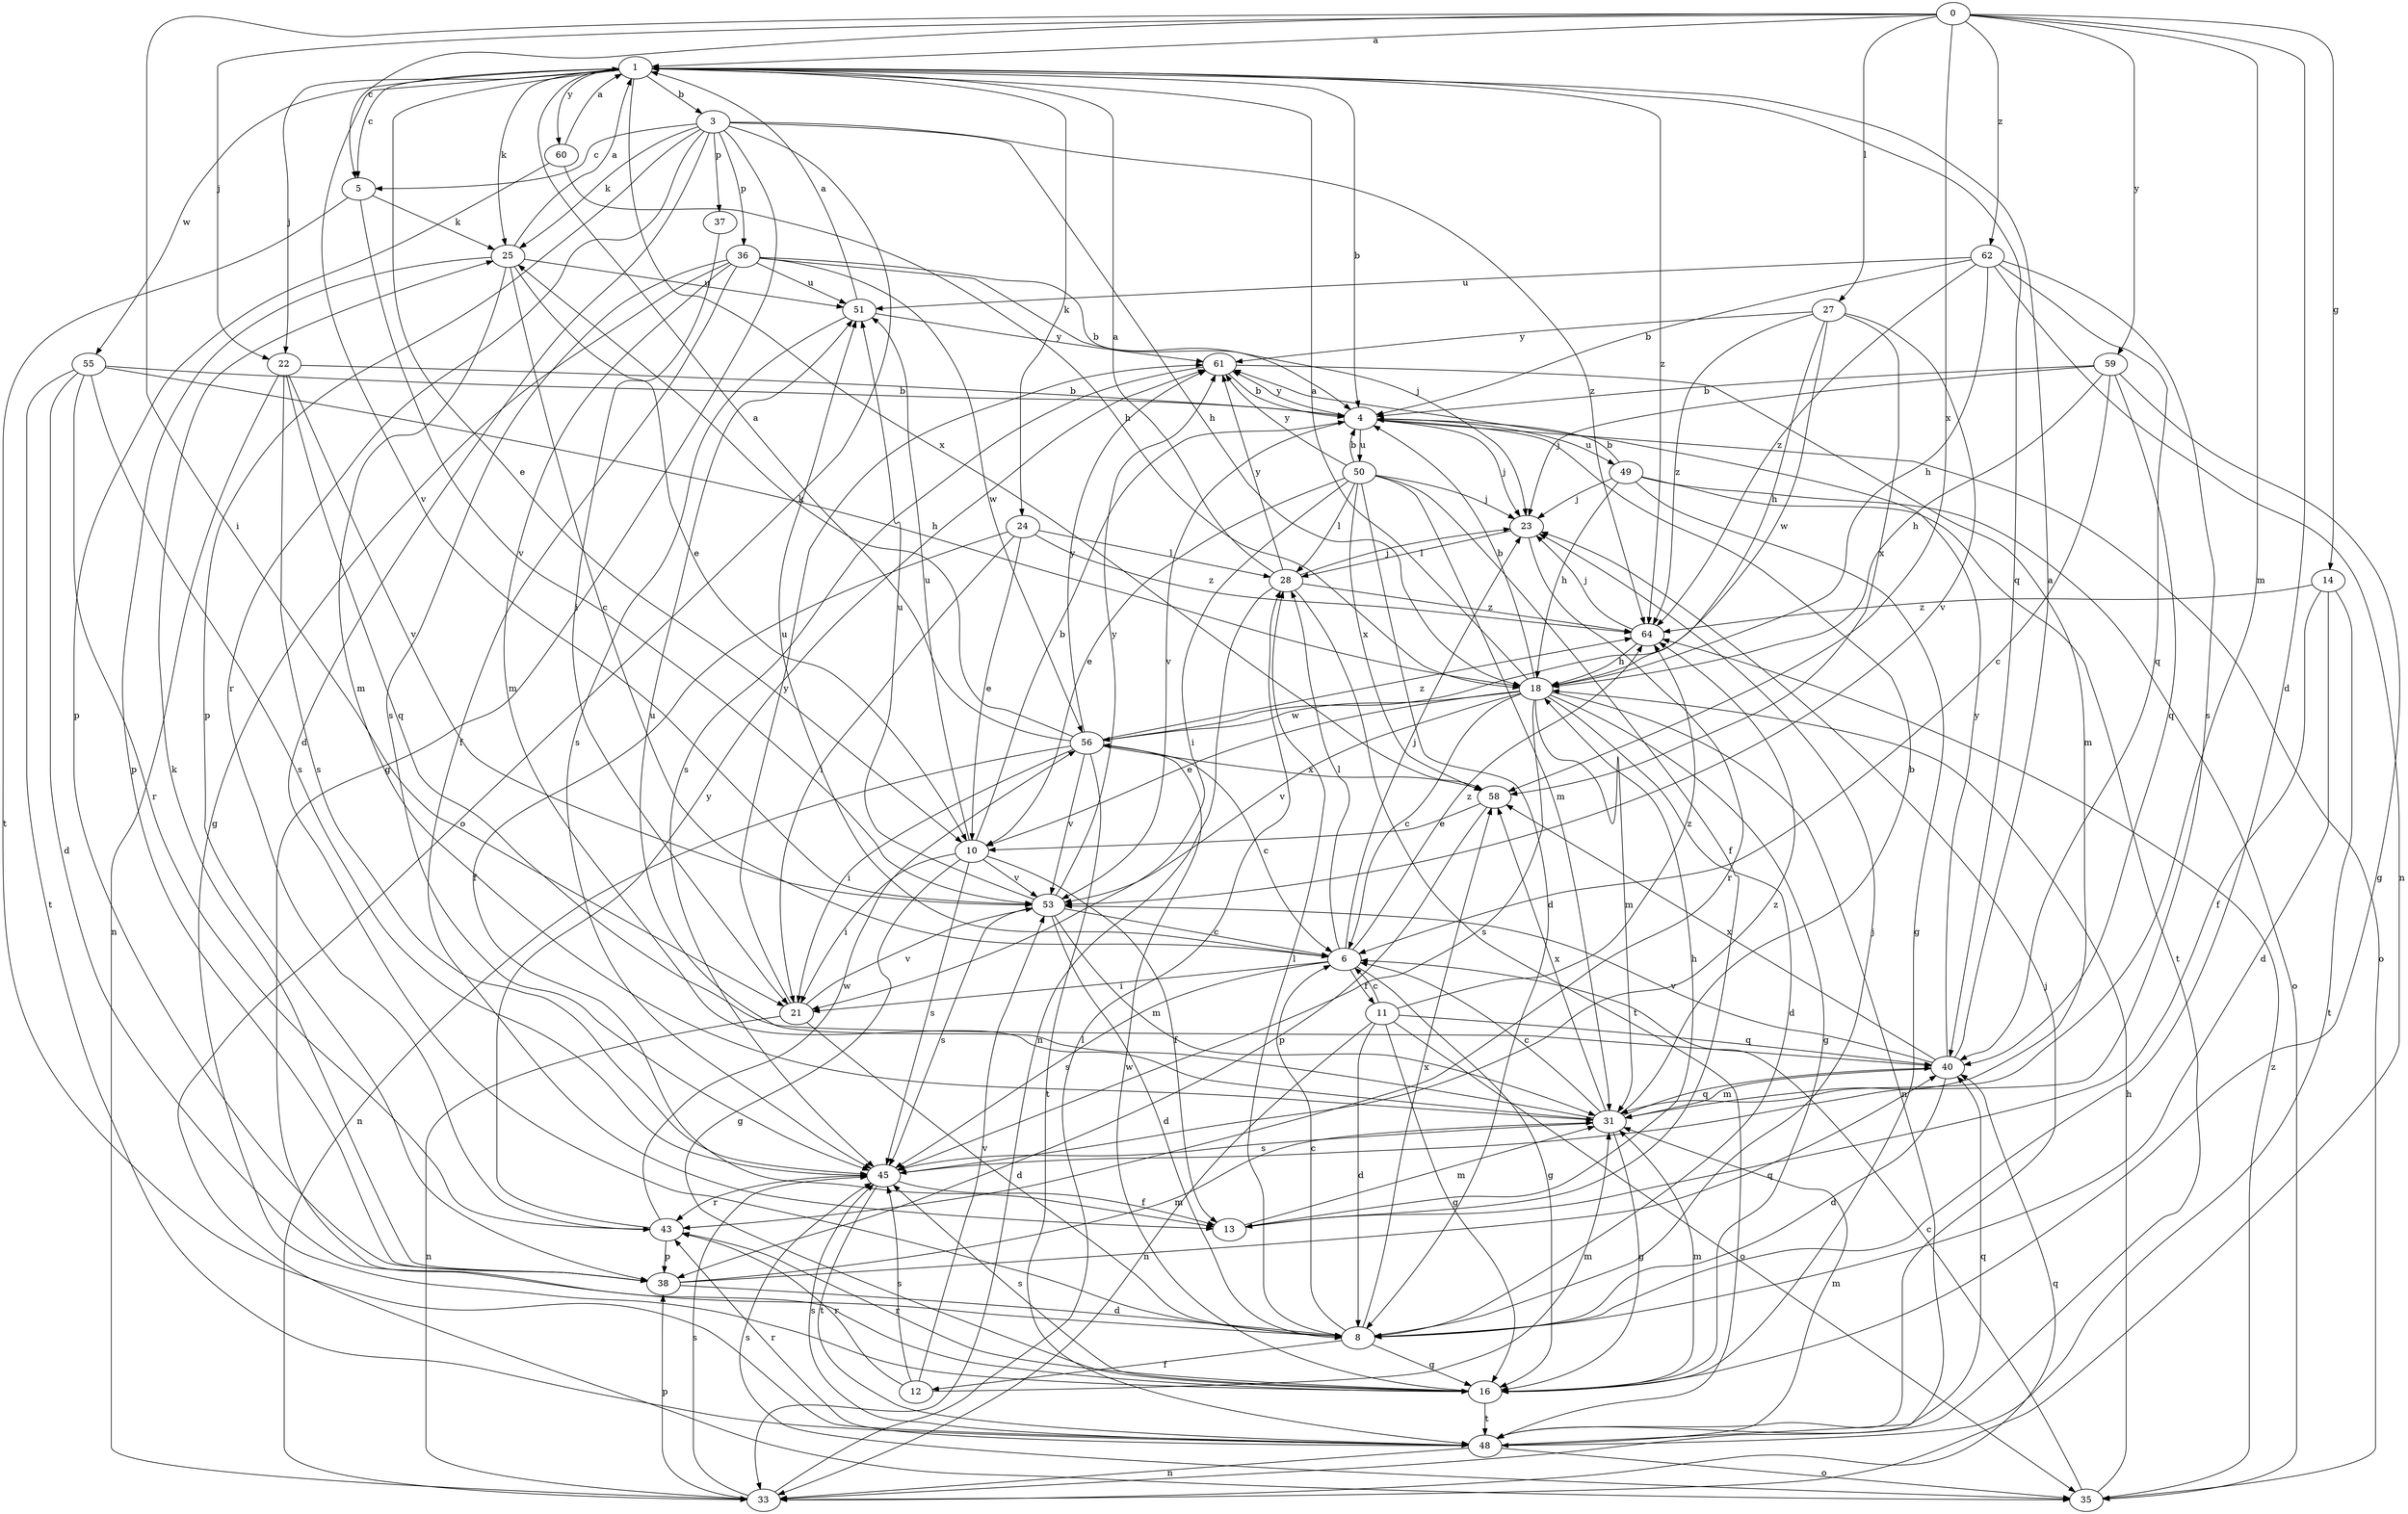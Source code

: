 strict digraph  {
0;
1;
3;
4;
5;
6;
8;
10;
11;
12;
13;
14;
16;
18;
21;
22;
23;
24;
25;
27;
28;
31;
33;
35;
36;
37;
38;
40;
43;
45;
48;
49;
50;
51;
53;
55;
56;
58;
59;
60;
61;
62;
64;
0 -> 1  [label=a];
0 -> 5  [label=c];
0 -> 8  [label=d];
0 -> 14  [label=g];
0 -> 21  [label=i];
0 -> 22  [label=j];
0 -> 27  [label=l];
0 -> 31  [label=m];
0 -> 58  [label=x];
0 -> 59  [label=y];
0 -> 62  [label=z];
1 -> 3  [label=b];
1 -> 4  [label=b];
1 -> 5  [label=c];
1 -> 10  [label=e];
1 -> 22  [label=j];
1 -> 24  [label=k];
1 -> 25  [label=k];
1 -> 40  [label=q];
1 -> 53  [label=v];
1 -> 55  [label=w];
1 -> 58  [label=x];
1 -> 60  [label=y];
1 -> 64  [label=z];
3 -> 5  [label=c];
3 -> 8  [label=d];
3 -> 16  [label=g];
3 -> 18  [label=h];
3 -> 25  [label=k];
3 -> 35  [label=o];
3 -> 36  [label=p];
3 -> 37  [label=p];
3 -> 38  [label=p];
3 -> 43  [label=r];
3 -> 64  [label=z];
4 -> 23  [label=j];
4 -> 35  [label=o];
4 -> 49  [label=u];
4 -> 50  [label=u];
4 -> 53  [label=v];
4 -> 61  [label=y];
5 -> 25  [label=k];
5 -> 48  [label=t];
5 -> 53  [label=v];
6 -> 11  [label=f];
6 -> 16  [label=g];
6 -> 21  [label=i];
6 -> 23  [label=j];
6 -> 28  [label=l];
6 -> 45  [label=s];
6 -> 51  [label=u];
6 -> 64  [label=z];
8 -> 6  [label=c];
8 -> 12  [label=f];
8 -> 16  [label=g];
8 -> 23  [label=j];
8 -> 28  [label=l];
8 -> 58  [label=x];
10 -> 4  [label=b];
10 -> 13  [label=f];
10 -> 16  [label=g];
10 -> 21  [label=i];
10 -> 45  [label=s];
10 -> 51  [label=u];
10 -> 53  [label=v];
11 -> 6  [label=c];
11 -> 8  [label=d];
11 -> 16  [label=g];
11 -> 33  [label=n];
11 -> 35  [label=o];
11 -> 40  [label=q];
11 -> 64  [label=z];
12 -> 31  [label=m];
12 -> 43  [label=r];
12 -> 45  [label=s];
12 -> 53  [label=v];
13 -> 18  [label=h];
13 -> 31  [label=m];
14 -> 8  [label=d];
14 -> 13  [label=f];
14 -> 48  [label=t];
14 -> 64  [label=z];
16 -> 31  [label=m];
16 -> 43  [label=r];
16 -> 45  [label=s];
16 -> 48  [label=t];
16 -> 56  [label=w];
18 -> 1  [label=a];
18 -> 4  [label=b];
18 -> 6  [label=c];
18 -> 8  [label=d];
18 -> 10  [label=e];
18 -> 16  [label=g];
18 -> 31  [label=m];
18 -> 33  [label=n];
18 -> 45  [label=s];
18 -> 53  [label=v];
18 -> 56  [label=w];
21 -> 8  [label=d];
21 -> 33  [label=n];
21 -> 53  [label=v];
21 -> 61  [label=y];
22 -> 4  [label=b];
22 -> 33  [label=n];
22 -> 40  [label=q];
22 -> 45  [label=s];
22 -> 53  [label=v];
23 -> 28  [label=l];
23 -> 43  [label=r];
24 -> 10  [label=e];
24 -> 13  [label=f];
24 -> 21  [label=i];
24 -> 28  [label=l];
24 -> 64  [label=z];
25 -> 1  [label=a];
25 -> 6  [label=c];
25 -> 10  [label=e];
25 -> 31  [label=m];
25 -> 38  [label=p];
25 -> 51  [label=u];
27 -> 18  [label=h];
27 -> 53  [label=v];
27 -> 56  [label=w];
27 -> 58  [label=x];
27 -> 61  [label=y];
27 -> 64  [label=z];
28 -> 1  [label=a];
28 -> 23  [label=j];
28 -> 33  [label=n];
28 -> 48  [label=t];
28 -> 61  [label=y];
28 -> 64  [label=z];
31 -> 4  [label=b];
31 -> 6  [label=c];
31 -> 16  [label=g];
31 -> 40  [label=q];
31 -> 45  [label=s];
31 -> 51  [label=u];
31 -> 58  [label=x];
33 -> 28  [label=l];
33 -> 38  [label=p];
33 -> 40  [label=q];
33 -> 45  [label=s];
35 -> 6  [label=c];
35 -> 18  [label=h];
35 -> 45  [label=s];
35 -> 64  [label=z];
36 -> 4  [label=b];
36 -> 13  [label=f];
36 -> 16  [label=g];
36 -> 23  [label=j];
36 -> 31  [label=m];
36 -> 45  [label=s];
36 -> 51  [label=u];
36 -> 56  [label=w];
37 -> 21  [label=i];
38 -> 8  [label=d];
38 -> 25  [label=k];
38 -> 31  [label=m];
38 -> 40  [label=q];
40 -> 1  [label=a];
40 -> 8  [label=d];
40 -> 31  [label=m];
40 -> 53  [label=v];
40 -> 58  [label=x];
40 -> 61  [label=y];
43 -> 38  [label=p];
43 -> 56  [label=w];
43 -> 61  [label=y];
45 -> 13  [label=f];
45 -> 43  [label=r];
45 -> 48  [label=t];
45 -> 64  [label=z];
48 -> 23  [label=j];
48 -> 31  [label=m];
48 -> 33  [label=n];
48 -> 35  [label=o];
48 -> 40  [label=q];
48 -> 43  [label=r];
48 -> 45  [label=s];
49 -> 4  [label=b];
49 -> 16  [label=g];
49 -> 18  [label=h];
49 -> 23  [label=j];
49 -> 35  [label=o];
49 -> 48  [label=t];
50 -> 4  [label=b];
50 -> 8  [label=d];
50 -> 10  [label=e];
50 -> 13  [label=f];
50 -> 21  [label=i];
50 -> 23  [label=j];
50 -> 28  [label=l];
50 -> 31  [label=m];
50 -> 58  [label=x];
50 -> 61  [label=y];
51 -> 1  [label=a];
51 -> 45  [label=s];
51 -> 61  [label=y];
53 -> 6  [label=c];
53 -> 8  [label=d];
53 -> 31  [label=m];
53 -> 45  [label=s];
53 -> 51  [label=u];
53 -> 61  [label=y];
55 -> 4  [label=b];
55 -> 8  [label=d];
55 -> 18  [label=h];
55 -> 43  [label=r];
55 -> 45  [label=s];
55 -> 48  [label=t];
56 -> 1  [label=a];
56 -> 6  [label=c];
56 -> 21  [label=i];
56 -> 25  [label=k];
56 -> 33  [label=n];
56 -> 48  [label=t];
56 -> 53  [label=v];
56 -> 58  [label=x];
56 -> 61  [label=y];
56 -> 64  [label=z];
58 -> 10  [label=e];
58 -> 38  [label=p];
59 -> 4  [label=b];
59 -> 6  [label=c];
59 -> 16  [label=g];
59 -> 18  [label=h];
59 -> 23  [label=j];
59 -> 40  [label=q];
60 -> 1  [label=a];
60 -> 18  [label=h];
60 -> 38  [label=p];
61 -> 4  [label=b];
61 -> 31  [label=m];
61 -> 45  [label=s];
62 -> 4  [label=b];
62 -> 18  [label=h];
62 -> 33  [label=n];
62 -> 40  [label=q];
62 -> 45  [label=s];
62 -> 51  [label=u];
62 -> 64  [label=z];
64 -> 18  [label=h];
64 -> 23  [label=j];
}
